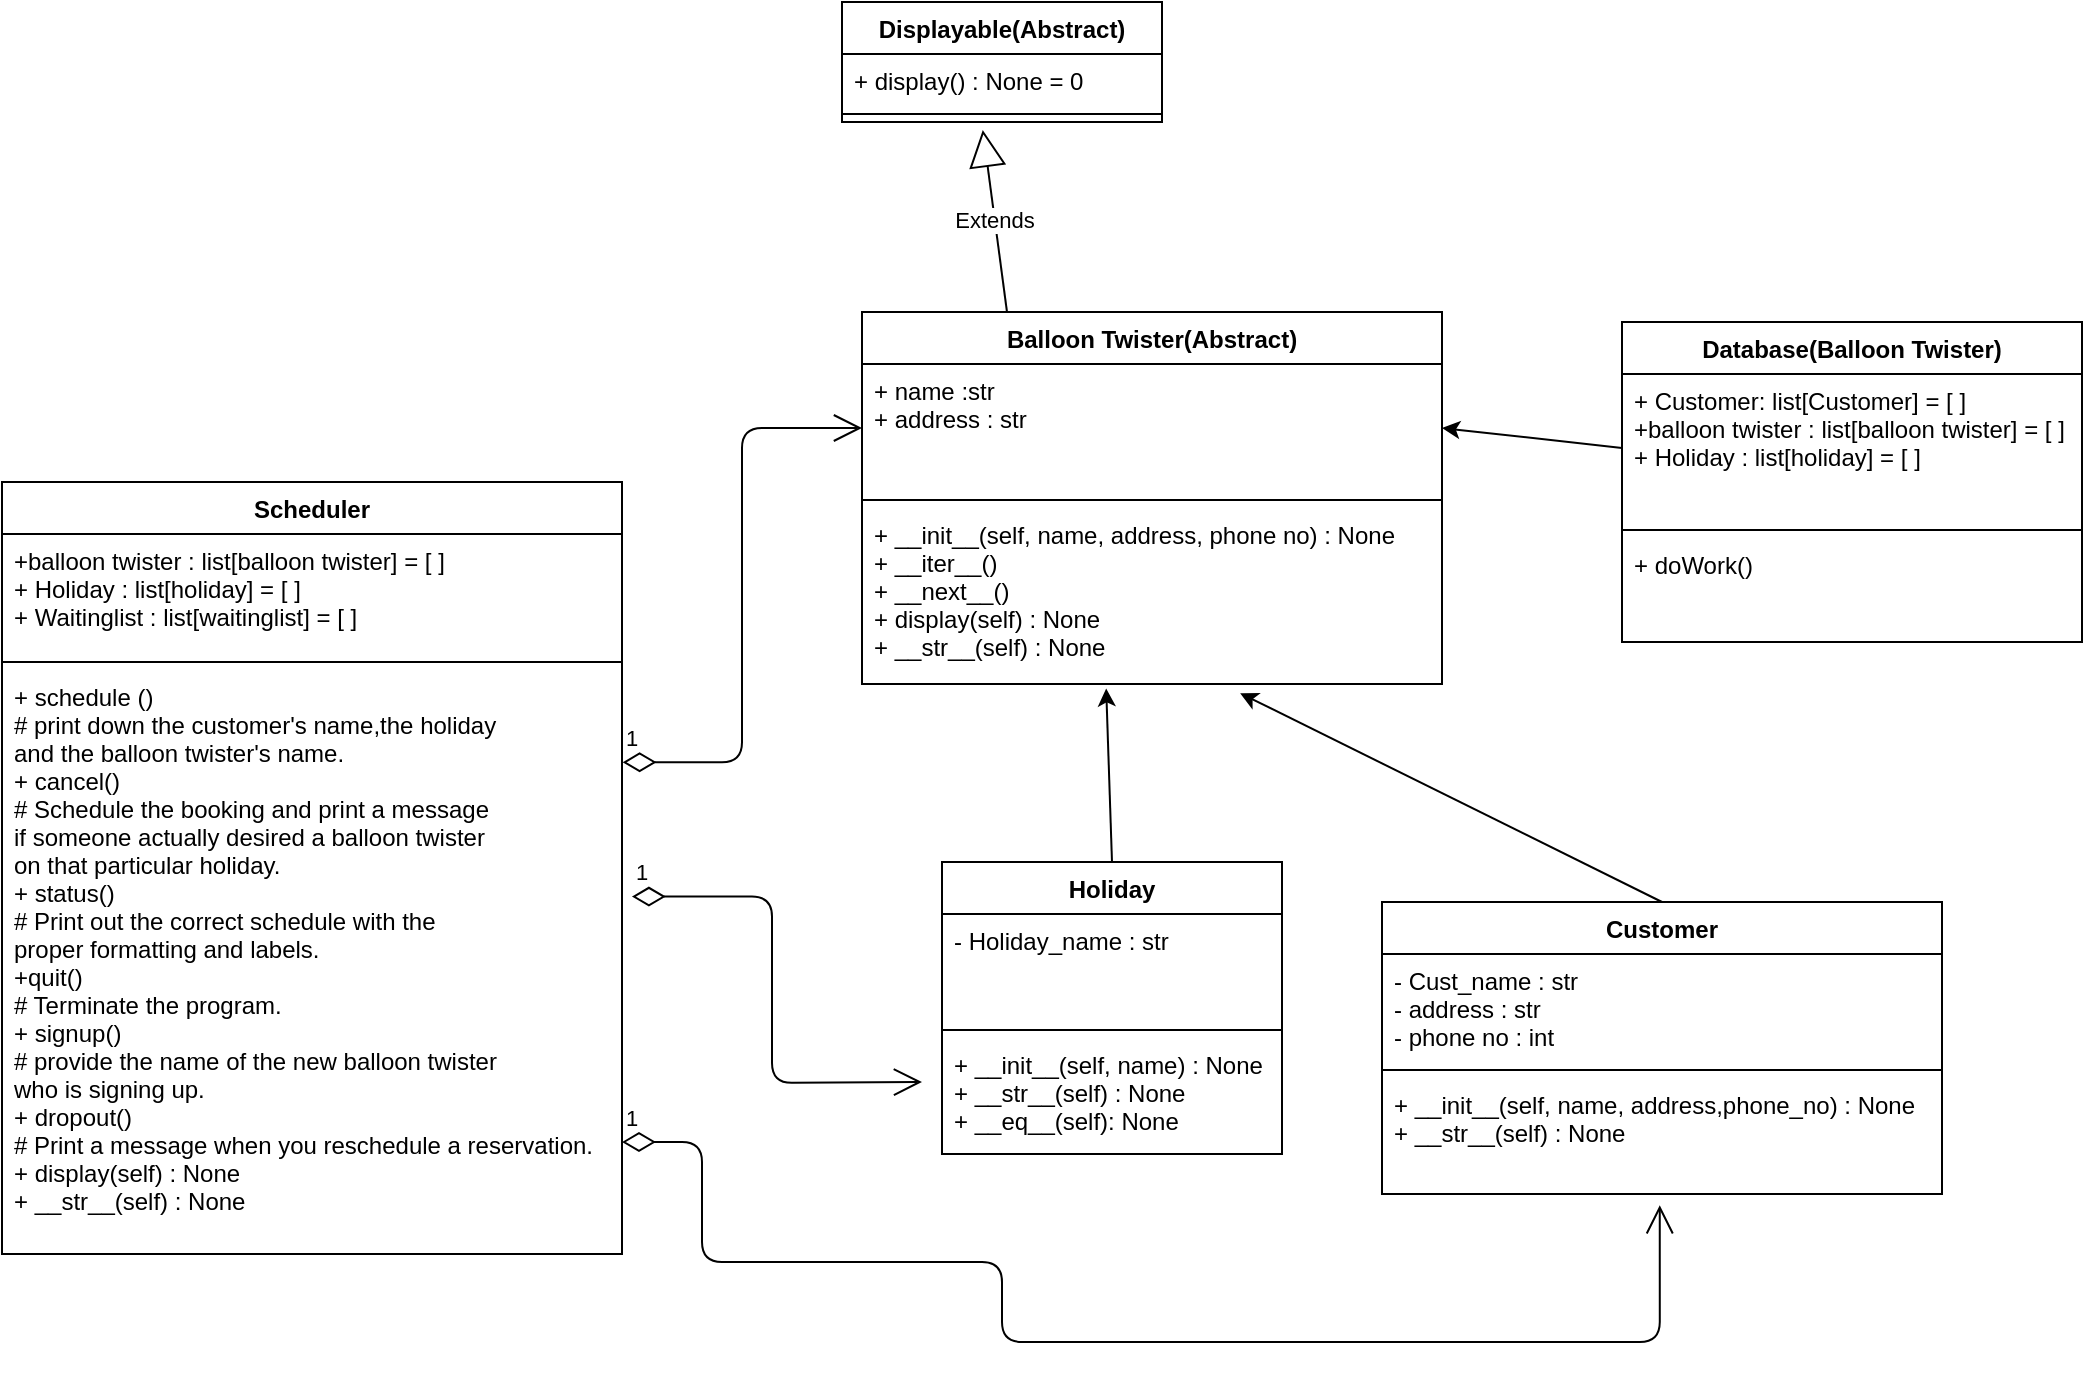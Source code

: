 <mxfile>
    <diagram id="c-z4KRsBbTbgHZFBeoO8" name="Page-1">
        <mxGraphModel dx="734" dy="310" grid="1" gridSize="10" guides="1" tooltips="1" connect="1" arrows="1" fold="1" page="1" pageScale="1" pageWidth="1100" pageHeight="850" math="0" shadow="0">
            <root>
                <mxCell id="0"/>
                <mxCell id="1" parent="0"/>
                <mxCell id="2" value="Database(Balloon Twister)" style="swimlane;fontStyle=1;align=center;verticalAlign=top;childLayout=stackLayout;horizontal=1;startSize=26;horizontalStack=0;resizeParent=1;resizeParentMax=0;resizeLast=0;collapsible=1;marginBottom=0;" parent="1" vertex="1">
                    <mxGeometry x="820" y="170" width="230" height="160" as="geometry"/>
                </mxCell>
                <mxCell id="3" value="+ Customer: list[Customer] = [ ]&#10;+balloon twister : list[balloon twister] = [ ]&#10;+ Holiday : list[holiday] = [ ]&#10;" style="text;strokeColor=none;fillColor=none;align=left;verticalAlign=top;spacingLeft=4;spacingRight=4;overflow=hidden;rotatable=0;points=[[0,0.5],[1,0.5]];portConstraint=eastwest;" parent="2" vertex="1">
                    <mxGeometry y="26" width="230" height="74" as="geometry"/>
                </mxCell>
                <mxCell id="4" value="" style="line;strokeWidth=1;fillColor=none;align=left;verticalAlign=middle;spacingTop=-1;spacingLeft=3;spacingRight=3;rotatable=0;labelPosition=right;points=[];portConstraint=eastwest;" parent="2" vertex="1">
                    <mxGeometry y="100" width="230" height="8" as="geometry"/>
                </mxCell>
                <mxCell id="5" value="+ doWork()&#10;" style="text;strokeColor=none;fillColor=none;align=left;verticalAlign=top;spacingLeft=4;spacingRight=4;overflow=hidden;rotatable=0;points=[[0,0.5],[1,0.5]];portConstraint=eastwest;" parent="2" vertex="1">
                    <mxGeometry y="108" width="230" height="52" as="geometry"/>
                </mxCell>
                <mxCell id="15" value="Displayable(Abstract)" style="swimlane;fontStyle=1;align=center;verticalAlign=top;childLayout=stackLayout;horizontal=1;startSize=26;horizontalStack=0;resizeParent=1;resizeParentMax=0;resizeLast=0;collapsible=1;marginBottom=0;" parent="1" vertex="1">
                    <mxGeometry x="430" y="10" width="160" height="60" as="geometry"/>
                </mxCell>
                <mxCell id="16" value="+ display() : None = 0" style="text;strokeColor=none;fillColor=none;align=left;verticalAlign=top;spacingLeft=4;spacingRight=4;overflow=hidden;rotatable=0;points=[[0,0.5],[1,0.5]];portConstraint=eastwest;" parent="15" vertex="1">
                    <mxGeometry y="26" width="160" height="26" as="geometry"/>
                </mxCell>
                <mxCell id="17" value="" style="line;strokeWidth=1;fillColor=none;align=left;verticalAlign=middle;spacingTop=-1;spacingLeft=3;spacingRight=3;rotatable=0;labelPosition=right;points=[];portConstraint=eastwest;" parent="15" vertex="1">
                    <mxGeometry y="52" width="160" height="8" as="geometry"/>
                </mxCell>
                <mxCell id="22" value="Holiday" style="swimlane;fontStyle=1;align=center;verticalAlign=top;childLayout=stackLayout;horizontal=1;startSize=26;horizontalStack=0;resizeParent=1;resizeParentMax=0;resizeLast=0;collapsible=1;marginBottom=0;" parent="1" vertex="1">
                    <mxGeometry x="480" y="440" width="170" height="146" as="geometry"/>
                </mxCell>
                <mxCell id="23" value="- Holiday_name : str" style="text;strokeColor=none;fillColor=none;align=left;verticalAlign=top;spacingLeft=4;spacingRight=4;overflow=hidden;rotatable=0;points=[[0,0.5],[1,0.5]];portConstraint=eastwest;" parent="22" vertex="1">
                    <mxGeometry y="26" width="170" height="54" as="geometry"/>
                </mxCell>
                <mxCell id="24" value="" style="line;strokeWidth=1;fillColor=none;align=left;verticalAlign=middle;spacingTop=-1;spacingLeft=3;spacingRight=3;rotatable=0;labelPosition=right;points=[];portConstraint=eastwest;" parent="22" vertex="1">
                    <mxGeometry y="80" width="170" height="8" as="geometry"/>
                </mxCell>
                <mxCell id="25" value="+ __init__(self, name) : None&#10;+ __str__(self) : None&#10;+ __eq__(self): None" style="text;strokeColor=none;fillColor=none;align=left;verticalAlign=top;spacingLeft=4;spacingRight=4;overflow=hidden;rotatable=0;points=[[0,0.5],[1,0.5]];portConstraint=eastwest;" parent="22" vertex="1">
                    <mxGeometry y="88" width="170" height="58" as="geometry"/>
                </mxCell>
                <mxCell id="48" value="Balloon Twister(Abstract)" style="swimlane;fontStyle=1;align=center;verticalAlign=top;childLayout=stackLayout;horizontal=1;startSize=26;horizontalStack=0;resizeParent=1;resizeParentMax=0;resizeLast=0;collapsible=1;marginBottom=0;" parent="1" vertex="1">
                    <mxGeometry x="440" y="165" width="290" height="186" as="geometry"/>
                </mxCell>
                <mxCell id="49" value="+ name :str&#10;+ address : str" style="text;strokeColor=none;fillColor=none;align=left;verticalAlign=top;spacingLeft=4;spacingRight=4;overflow=hidden;rotatable=0;points=[[0,0.5],[1,0.5]];portConstraint=eastwest;" parent="48" vertex="1">
                    <mxGeometry y="26" width="290" height="64" as="geometry"/>
                </mxCell>
                <mxCell id="50" value="" style="line;strokeWidth=1;fillColor=none;align=left;verticalAlign=middle;spacingTop=-1;spacingLeft=3;spacingRight=3;rotatable=0;labelPosition=right;points=[];portConstraint=eastwest;" parent="48" vertex="1">
                    <mxGeometry y="90" width="290" height="8" as="geometry"/>
                </mxCell>
                <mxCell id="51" value="+ __init__(self, name, address, phone no) : None&#10;+ __iter__()&#10;+ __next__()&#10;+ display(self) : None&#10;+ __str__(self) : None&#10;&#10;&#10;&#10;" style="text;strokeColor=none;fillColor=none;align=left;verticalAlign=top;spacingLeft=4;spacingRight=4;overflow=hidden;rotatable=0;points=[[0,0.5],[1,0.5]];portConstraint=eastwest;" parent="48" vertex="1">
                    <mxGeometry y="98" width="290" height="88" as="geometry"/>
                </mxCell>
                <mxCell id="52" value="Extends" style="endArrow=block;endSize=16;endFill=0;html=1;entryX=0.44;entryY=1.5;entryDx=0;entryDy=0;entryPerimeter=0;exitX=0.25;exitY=0;exitDx=0;exitDy=0;" parent="1" source="48" target="17" edge="1">
                    <mxGeometry width="160" relative="1" as="geometry">
                        <mxPoint x="180" y="150" as="sourcePoint"/>
                        <mxPoint x="340" y="150" as="targetPoint"/>
                    </mxGeometry>
                </mxCell>
                <mxCell id="57" value="1" style="endArrow=open;html=1;endSize=12;startArrow=diamondThin;startSize=14;startFill=0;edgeStyle=orthogonalEdgeStyle;align=left;verticalAlign=bottom;exitX=1.016;exitY=0.388;exitDx=0;exitDy=0;exitPerimeter=0;" parent="1" source="62" edge="1">
                    <mxGeometry x="-1" y="3" relative="1" as="geometry">
                        <mxPoint x="336.36" y="532.212" as="sourcePoint"/>
                        <mxPoint x="470" y="550" as="targetPoint"/>
                    </mxGeometry>
                </mxCell>
                <mxCell id="58" value="1" style="endArrow=open;html=1;endSize=12;startArrow=diamondThin;startSize=14;startFill=0;edgeStyle=orthogonalEdgeStyle;align=left;verticalAlign=bottom;entryX=0;entryY=0.5;entryDx=0;entryDy=0;exitX=1.001;exitY=0.158;exitDx=0;exitDy=0;exitPerimeter=0;" parent="1" source="62" target="49" edge="1">
                    <mxGeometry x="-1" y="3" relative="1" as="geometry">
                        <mxPoint x="337.48" y="474.296" as="sourcePoint"/>
                        <mxPoint x="481.15" y="459.984" as="targetPoint"/>
                    </mxGeometry>
                </mxCell>
                <mxCell id="59" value="Scheduler" style="swimlane;fontStyle=1;align=center;verticalAlign=top;childLayout=stackLayout;horizontal=1;startSize=26;horizontalStack=0;resizeParent=1;resizeParentMax=0;resizeLast=0;collapsible=1;marginBottom=0;" parent="1" vertex="1">
                    <mxGeometry x="10" y="250" width="310" height="386" as="geometry"/>
                </mxCell>
                <mxCell id="60" value="+balloon twister : list[balloon twister] = [ ]&#10;+ Holiday : list[holiday] = [ ]&#10;+ Waitinglist : list[waitinglist] = [ ]&#10;" style="text;strokeColor=none;fillColor=none;align=left;verticalAlign=top;spacingLeft=4;spacingRight=4;overflow=hidden;rotatable=0;points=[[0,0.5],[1,0.5]];portConstraint=eastwest;" parent="59" vertex="1">
                    <mxGeometry y="26" width="310" height="60" as="geometry"/>
                </mxCell>
                <mxCell id="61" value="" style="line;strokeWidth=1;fillColor=none;align=left;verticalAlign=middle;spacingTop=-1;spacingLeft=3;spacingRight=3;rotatable=0;labelPosition=right;points=[];portConstraint=eastwest;" parent="59" vertex="1">
                    <mxGeometry y="86" width="310" height="8" as="geometry"/>
                </mxCell>
                <mxCell id="62" value="+ schedule ()&#10;# print down the customer's name,the holiday&#10;and the balloon twister's name.&#10;+ cancel()&#10;# Schedule the booking and print a message&#10;if someone actually desired a balloon twister&#10;on that particular holiday.&#10;+ status()&#10;# Print out the correct schedule with the&#10;proper formatting and labels.&#10;+quit()&#10;# Terminate the program.&#10;+ signup()&#10;# provide the name of the new balloon twister &#10;who is signing up.&#10;+ dropout()&#10;# Print a message when you reschedule a reservation.&#10;+ display(self) : None&#10;+ __str__(self) : None&#10;&#10;" style="text;strokeColor=none;fillColor=none;align=left;verticalAlign=top;spacingLeft=4;spacingRight=4;overflow=hidden;rotatable=0;points=[[0,0.5],[1,0.5]];portConstraint=eastwest;" parent="59" vertex="1">
                    <mxGeometry y="94" width="310" height="292" as="geometry"/>
                </mxCell>
                <mxCell id="63" value="Customer" style="swimlane;fontStyle=1;align=center;verticalAlign=top;childLayout=stackLayout;horizontal=1;startSize=26;horizontalStack=0;resizeParent=1;resizeParentMax=0;resizeLast=0;collapsible=1;marginBottom=0;" parent="1" vertex="1">
                    <mxGeometry x="700" y="460" width="280" height="146" as="geometry"/>
                </mxCell>
                <mxCell id="64" value="- Cust_name : str&#10;- address : str&#10;- phone no : int" style="text;strokeColor=none;fillColor=none;align=left;verticalAlign=top;spacingLeft=4;spacingRight=4;overflow=hidden;rotatable=0;points=[[0,0.5],[1,0.5]];portConstraint=eastwest;" parent="63" vertex="1">
                    <mxGeometry y="26" width="280" height="54" as="geometry"/>
                </mxCell>
                <mxCell id="65" value="" style="line;strokeWidth=1;fillColor=none;align=left;verticalAlign=middle;spacingTop=-1;spacingLeft=3;spacingRight=3;rotatable=0;labelPosition=right;points=[];portConstraint=eastwest;" parent="63" vertex="1">
                    <mxGeometry y="80" width="280" height="8" as="geometry"/>
                </mxCell>
                <mxCell id="66" value="+ __init__(self, name, address,phone_no) : None&#10;+ __str__(self) : None" style="text;strokeColor=none;fillColor=none;align=left;verticalAlign=top;spacingLeft=4;spacingRight=4;overflow=hidden;rotatable=0;points=[[0,0.5],[1,0.5]];portConstraint=eastwest;" parent="63" vertex="1">
                    <mxGeometry y="88" width="280" height="58" as="geometry"/>
                </mxCell>
                <mxCell id="69" value="1" style="endArrow=open;html=1;endSize=12;startArrow=diamondThin;startSize=14;startFill=0;edgeStyle=orthogonalEdgeStyle;align=left;verticalAlign=bottom;exitX=1.016;exitY=0.388;exitDx=0;exitDy=0;exitPerimeter=0;entryX=0.496;entryY=1.097;entryDx=0;entryDy=0;entryPerimeter=0;" parent="1" target="66" edge="1">
                    <mxGeometry x="-1" y="3" relative="1" as="geometry">
                        <mxPoint x="320.0" y="579.996" as="sourcePoint"/>
                        <mxPoint x="465.04" y="668.7" as="targetPoint"/>
                        <Array as="points">
                            <mxPoint x="360" y="580"/>
                            <mxPoint x="360" y="640"/>
                            <mxPoint x="510" y="640"/>
                            <mxPoint x="510" y="680"/>
                            <mxPoint x="839" y="680"/>
                        </Array>
                    </mxGeometry>
                </mxCell>
                <mxCell id="70" value="" style="endArrow=classic;html=1;exitX=0.5;exitY=0;exitDx=0;exitDy=0;entryX=0.421;entryY=1.025;entryDx=0;entryDy=0;entryPerimeter=0;" parent="1" source="22" target="51" edge="1">
                    <mxGeometry width="50" height="50" relative="1" as="geometry">
                        <mxPoint x="380" y="430" as="sourcePoint"/>
                        <mxPoint x="430" y="380" as="targetPoint"/>
                    </mxGeometry>
                </mxCell>
                <mxCell id="71" value="" style="endArrow=classic;html=1;exitX=0.5;exitY=0;exitDx=0;exitDy=0;entryX=0.652;entryY=1.052;entryDx=0;entryDy=0;entryPerimeter=0;" parent="1" source="63" target="51" edge="1">
                    <mxGeometry width="50" height="50" relative="1" as="geometry">
                        <mxPoint x="575" y="450" as="sourcePoint"/>
                        <mxPoint x="572.09" y="363.2" as="targetPoint"/>
                    </mxGeometry>
                </mxCell>
                <mxCell id="72" value="" style="endArrow=classic;html=1;exitX=0;exitY=0.5;exitDx=0;exitDy=0;entryX=1;entryY=0.5;entryDx=0;entryDy=0;" edge="1" parent="1" source="3" target="49">
                    <mxGeometry width="50" height="50" relative="1" as="geometry">
                        <mxPoint x="850" y="470" as="sourcePoint"/>
                        <mxPoint x="639.08" y="365.576" as="targetPoint"/>
                    </mxGeometry>
                </mxCell>
            </root>
        </mxGraphModel>
    </diagram>
</mxfile>